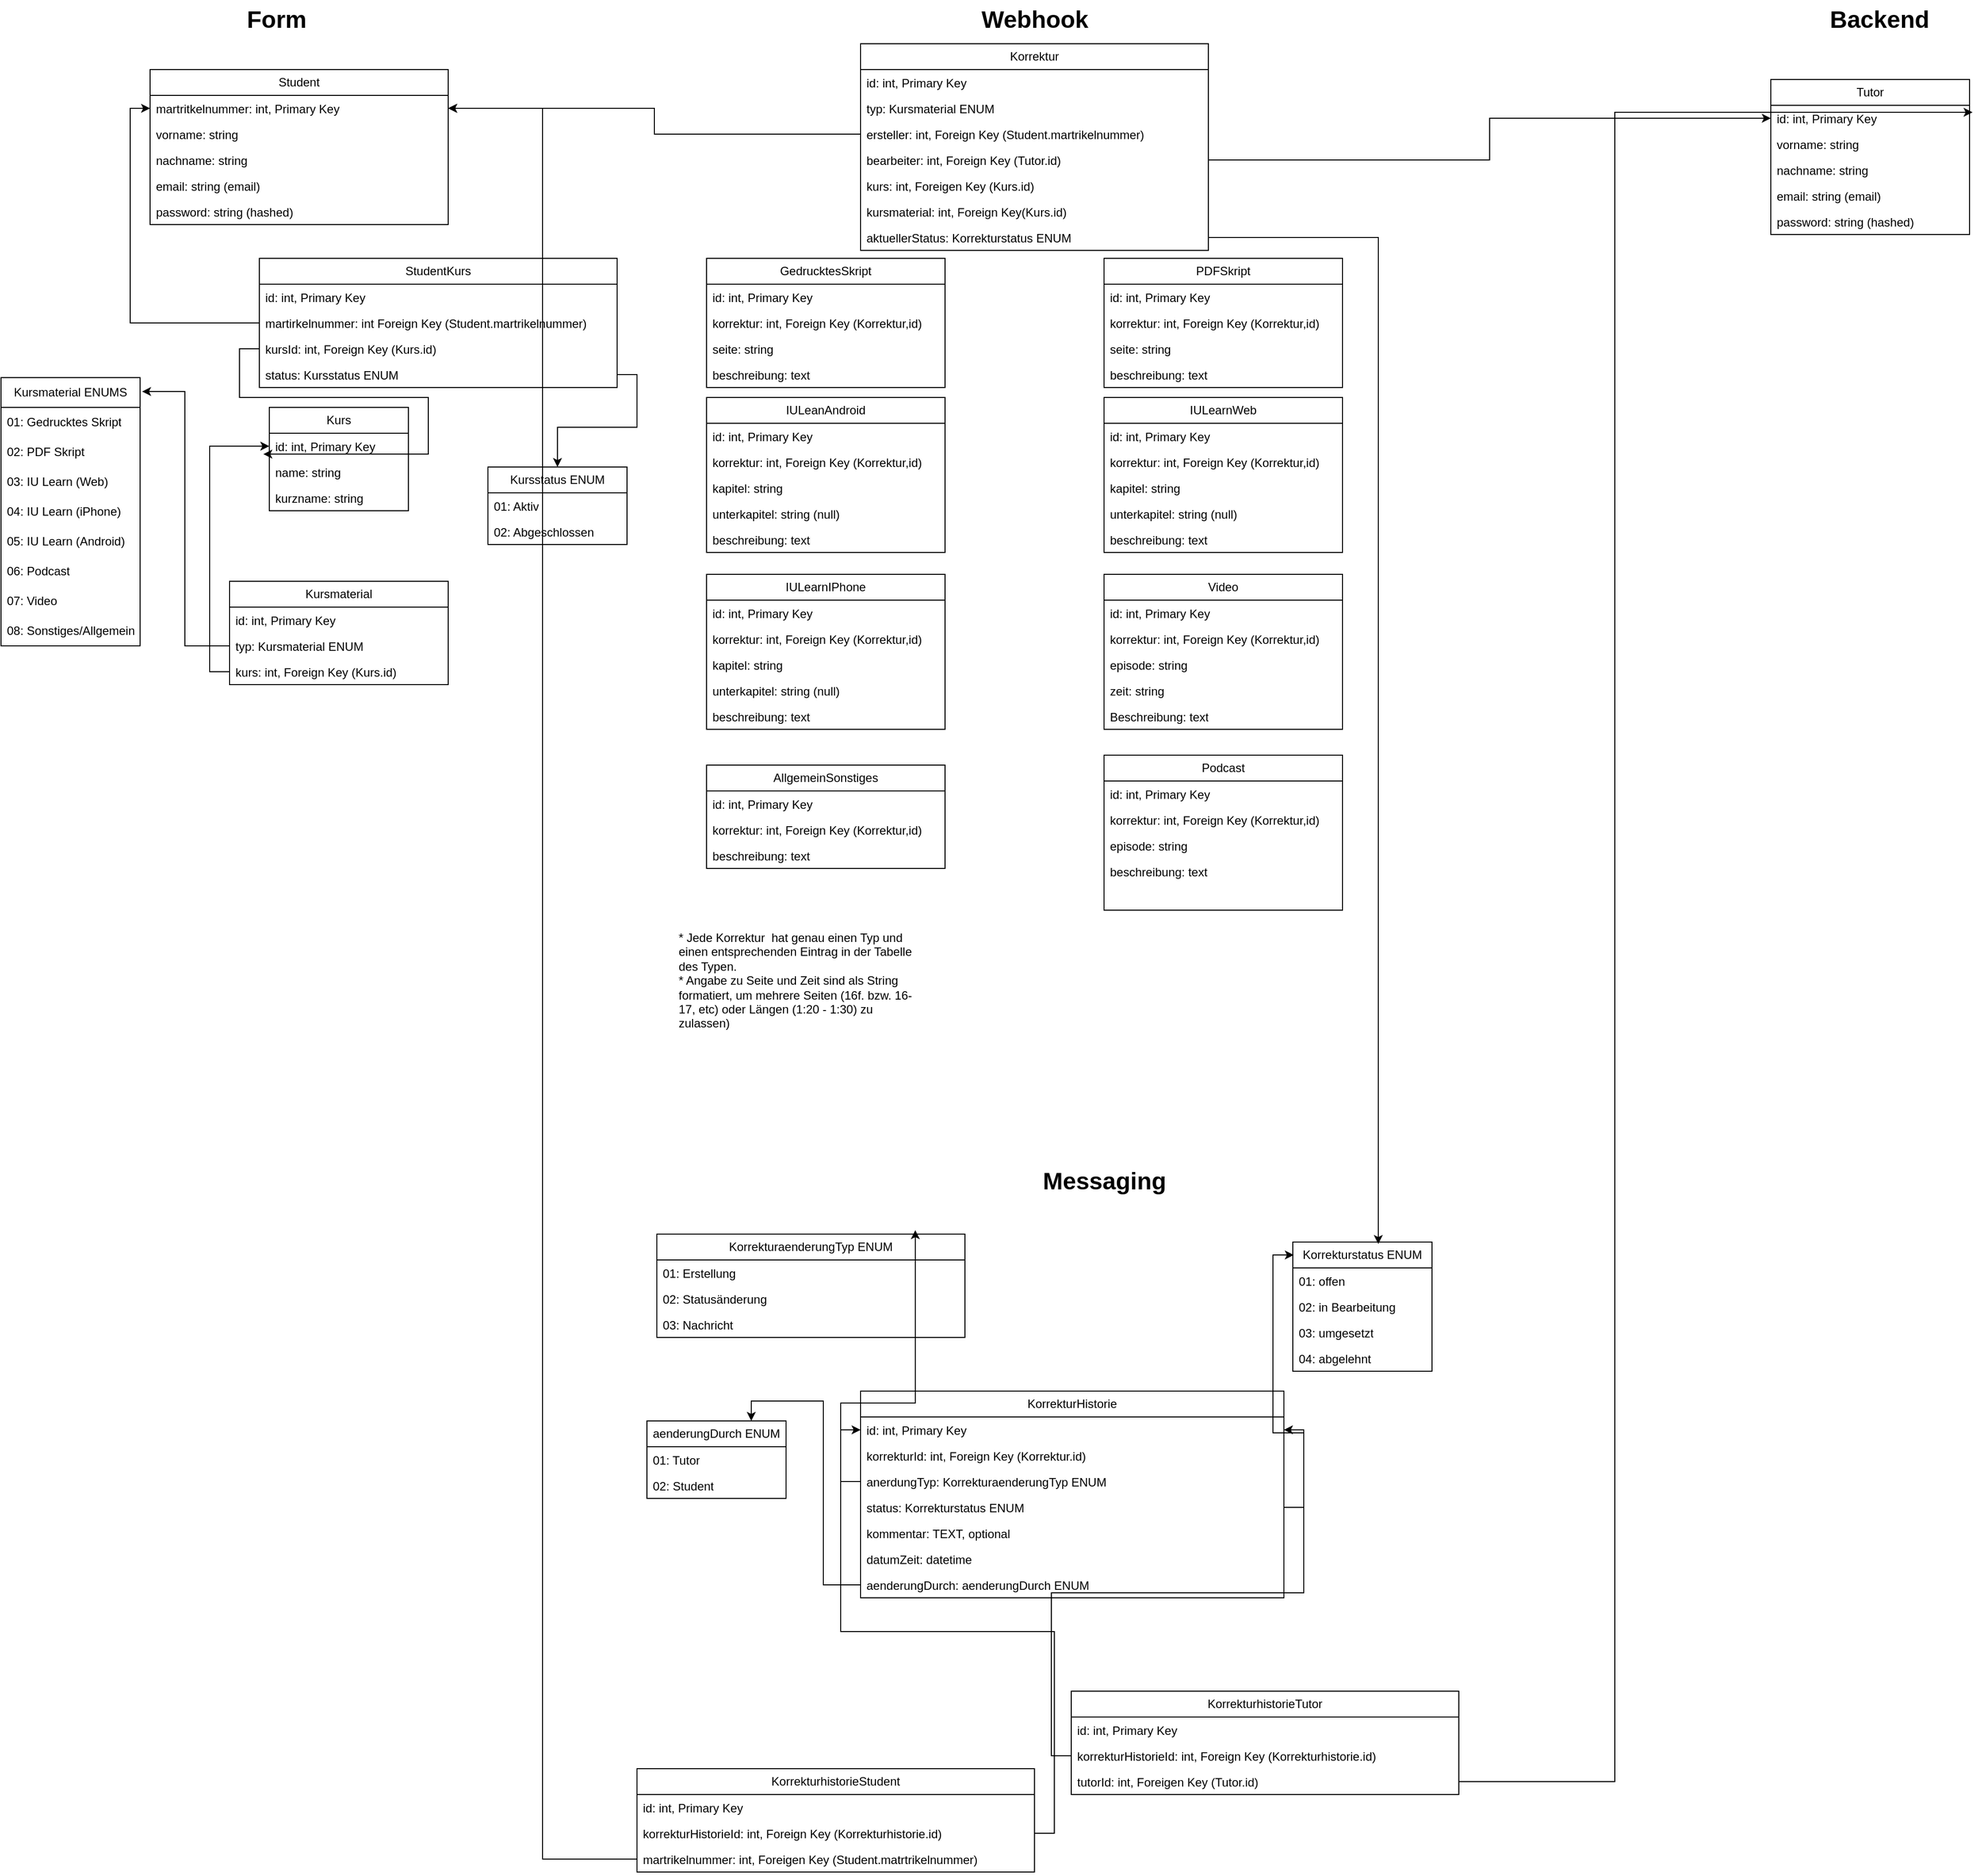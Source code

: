<mxfile version="22.1.16" type="github">
  <diagram id="C5RBs43oDa-KdzZeNtuy" name="Page-1">
    <mxGraphModel dx="2036" dy="800" grid="1" gridSize="10" guides="1" tooltips="1" connect="1" arrows="1" fold="1" page="1" pageScale="1" pageWidth="827" pageHeight="1169" math="0" shadow="0">
      <root>
        <mxCell id="WIyWlLk6GJQsqaUBKTNV-0" />
        <mxCell id="WIyWlLk6GJQsqaUBKTNV-1" parent="WIyWlLk6GJQsqaUBKTNV-0" />
        <mxCell id="bPxgvfkaywGFTIT4NkOG-0" value="Student" style="swimlane;fontStyle=0;childLayout=stackLayout;horizontal=1;startSize=26;fillColor=none;horizontalStack=0;resizeParent=1;resizeParentMax=0;resizeLast=0;collapsible=1;marginBottom=0;whiteSpace=wrap;html=1;" parent="WIyWlLk6GJQsqaUBKTNV-1" vertex="1">
          <mxGeometry x="-490" y="70" width="300" height="156" as="geometry" />
        </mxCell>
        <mxCell id="bPxgvfkaywGFTIT4NkOG-1" value="martritkelnummer: int, Primary Key" style="text;strokeColor=none;fillColor=none;align=left;verticalAlign=top;spacingLeft=4;spacingRight=4;overflow=hidden;rotatable=0;points=[[0,0.5],[1,0.5]];portConstraint=eastwest;whiteSpace=wrap;html=1;" parent="bPxgvfkaywGFTIT4NkOG-0" vertex="1">
          <mxGeometry y="26" width="300" height="26" as="geometry" />
        </mxCell>
        <mxCell id="bPxgvfkaywGFTIT4NkOG-2" value="vorname: string" style="text;strokeColor=none;fillColor=none;align=left;verticalAlign=top;spacingLeft=4;spacingRight=4;overflow=hidden;rotatable=0;points=[[0,0.5],[1,0.5]];portConstraint=eastwest;whiteSpace=wrap;html=1;" parent="bPxgvfkaywGFTIT4NkOG-0" vertex="1">
          <mxGeometry y="52" width="300" height="26" as="geometry" />
        </mxCell>
        <mxCell id="bPxgvfkaywGFTIT4NkOG-3" value="nachname: string" style="text;strokeColor=none;fillColor=none;align=left;verticalAlign=top;spacingLeft=4;spacingRight=4;overflow=hidden;rotatable=0;points=[[0,0.5],[1,0.5]];portConstraint=eastwest;whiteSpace=wrap;html=1;" parent="bPxgvfkaywGFTIT4NkOG-0" vertex="1">
          <mxGeometry y="78" width="300" height="26" as="geometry" />
        </mxCell>
        <mxCell id="bPxgvfkaywGFTIT4NkOG-5" value="email: string (email)" style="text;strokeColor=none;fillColor=none;align=left;verticalAlign=top;spacingLeft=4;spacingRight=4;overflow=hidden;rotatable=0;points=[[0,0.5],[1,0.5]];portConstraint=eastwest;whiteSpace=wrap;html=1;" parent="bPxgvfkaywGFTIT4NkOG-0" vertex="1">
          <mxGeometry y="104" width="300" height="26" as="geometry" />
        </mxCell>
        <mxCell id="bPxgvfkaywGFTIT4NkOG-4" value="password: string (hashed)" style="text;strokeColor=none;fillColor=none;align=left;verticalAlign=top;spacingLeft=4;spacingRight=4;overflow=hidden;rotatable=0;points=[[0,0.5],[1,0.5]];portConstraint=eastwest;whiteSpace=wrap;html=1;" parent="bPxgvfkaywGFTIT4NkOG-0" vertex="1">
          <mxGeometry y="130" width="300" height="26" as="geometry" />
        </mxCell>
        <mxCell id="bPxgvfkaywGFTIT4NkOG-6" value="Korrektur" style="swimlane;fontStyle=0;childLayout=stackLayout;horizontal=1;startSize=26;fillColor=none;horizontalStack=0;resizeParent=1;resizeParentMax=0;resizeLast=0;collapsible=1;marginBottom=0;whiteSpace=wrap;html=1;" parent="WIyWlLk6GJQsqaUBKTNV-1" vertex="1">
          <mxGeometry x="225" y="44" width="350" height="208" as="geometry" />
        </mxCell>
        <mxCell id="bPxgvfkaywGFTIT4NkOG-7" value="id: int, Primary Key" style="text;strokeColor=none;fillColor=none;align=left;verticalAlign=top;spacingLeft=4;spacingRight=4;overflow=hidden;rotatable=0;points=[[0,0.5],[1,0.5]];portConstraint=eastwest;whiteSpace=wrap;html=1;" parent="bPxgvfkaywGFTIT4NkOG-6" vertex="1">
          <mxGeometry y="26" width="350" height="26" as="geometry" />
        </mxCell>
        <mxCell id="bPxgvfkaywGFTIT4NkOG-8" value="typ: Kursmaterial ENUM" style="text;strokeColor=none;fillColor=none;align=left;verticalAlign=top;spacingLeft=4;spacingRight=4;overflow=hidden;rotatable=0;points=[[0,0.5],[1,0.5]];portConstraint=eastwest;whiteSpace=wrap;html=1;" parent="bPxgvfkaywGFTIT4NkOG-6" vertex="1">
          <mxGeometry y="52" width="350" height="26" as="geometry" />
        </mxCell>
        <mxCell id="bPxgvfkaywGFTIT4NkOG-9" value="ersteller: int, Foreign Key (Student.martrikelnummer)" style="text;strokeColor=none;fillColor=none;align=left;verticalAlign=top;spacingLeft=4;spacingRight=4;overflow=hidden;rotatable=0;points=[[0,0.5],[1,0.5]];portConstraint=eastwest;whiteSpace=wrap;html=1;" parent="bPxgvfkaywGFTIT4NkOG-6" vertex="1">
          <mxGeometry y="78" width="350" height="26" as="geometry" />
        </mxCell>
        <mxCell id="bPxgvfkaywGFTIT4NkOG-21" value="bearbeiter: int, Foreign Key (Tutor.id)" style="text;strokeColor=none;fillColor=none;align=left;verticalAlign=top;spacingLeft=4;spacingRight=4;overflow=hidden;rotatable=0;points=[[0,0.5],[1,0.5]];portConstraint=eastwest;whiteSpace=wrap;html=1;" parent="bPxgvfkaywGFTIT4NkOG-6" vertex="1">
          <mxGeometry y="104" width="350" height="26" as="geometry" />
        </mxCell>
        <mxCell id="IsxQo_GOoQ3Kodj6nxsD-63" value="kurs: int, Foreigen Key (Kurs.id)" style="text;strokeColor=none;fillColor=none;align=left;verticalAlign=top;spacingLeft=4;spacingRight=4;overflow=hidden;rotatable=0;points=[[0,0.5],[1,0.5]];portConstraint=eastwest;whiteSpace=wrap;html=1;" parent="bPxgvfkaywGFTIT4NkOG-6" vertex="1">
          <mxGeometry y="130" width="350" height="26" as="geometry" />
        </mxCell>
        <mxCell id="bPxgvfkaywGFTIT4NkOG-20" value="kursmaterial: int, Foreign Key(Kurs.id)" style="text;strokeColor=none;fillColor=none;align=left;verticalAlign=top;spacingLeft=4;spacingRight=4;overflow=hidden;rotatable=0;points=[[0,0.5],[1,0.5]];portConstraint=eastwest;whiteSpace=wrap;html=1;" parent="bPxgvfkaywGFTIT4NkOG-6" vertex="1">
          <mxGeometry y="156" width="350" height="26" as="geometry" />
        </mxCell>
        <mxCell id="fjZKSBfjYPb7qKgHyjaV-31" value="aktuellerStatus: Korrekturstatus ENUM" style="text;strokeColor=none;fillColor=none;align=left;verticalAlign=top;spacingLeft=4;spacingRight=4;overflow=hidden;rotatable=0;points=[[0,0.5],[1,0.5]];portConstraint=eastwest;whiteSpace=wrap;html=1;" vertex="1" parent="bPxgvfkaywGFTIT4NkOG-6">
          <mxGeometry y="182" width="350" height="26" as="geometry" />
        </mxCell>
        <mxCell id="bPxgvfkaywGFTIT4NkOG-10" value="Kursmaterial ENUMS" style="swimlane;fontStyle=0;childLayout=stackLayout;horizontal=1;startSize=30;horizontalStack=0;resizeParent=1;resizeParentMax=0;resizeLast=0;collapsible=1;marginBottom=0;whiteSpace=wrap;html=1;" parent="WIyWlLk6GJQsqaUBKTNV-1" vertex="1">
          <mxGeometry x="-640" y="380" width="140" height="270" as="geometry" />
        </mxCell>
        <mxCell id="bPxgvfkaywGFTIT4NkOG-11" value="01: Gedrucktes Skript" style="text;strokeColor=none;fillColor=none;align=left;verticalAlign=middle;spacingLeft=4;spacingRight=4;overflow=hidden;points=[[0,0.5],[1,0.5]];portConstraint=eastwest;rotatable=0;whiteSpace=wrap;html=1;" parent="bPxgvfkaywGFTIT4NkOG-10" vertex="1">
          <mxGeometry y="30" width="140" height="30" as="geometry" />
        </mxCell>
        <mxCell id="bPxgvfkaywGFTIT4NkOG-12" value="02: PDF Skript" style="text;strokeColor=none;fillColor=none;align=left;verticalAlign=middle;spacingLeft=4;spacingRight=4;overflow=hidden;points=[[0,0.5],[1,0.5]];portConstraint=eastwest;rotatable=0;whiteSpace=wrap;html=1;" parent="bPxgvfkaywGFTIT4NkOG-10" vertex="1">
          <mxGeometry y="60" width="140" height="30" as="geometry" />
        </mxCell>
        <mxCell id="bPxgvfkaywGFTIT4NkOG-13" value="03: IU Learn (Web)" style="text;strokeColor=none;fillColor=none;align=left;verticalAlign=middle;spacingLeft=4;spacingRight=4;overflow=hidden;points=[[0,0.5],[1,0.5]];portConstraint=eastwest;rotatable=0;whiteSpace=wrap;html=1;" parent="bPxgvfkaywGFTIT4NkOG-10" vertex="1">
          <mxGeometry y="90" width="140" height="30" as="geometry" />
        </mxCell>
        <mxCell id="bPxgvfkaywGFTIT4NkOG-17" value="04: IU Learn (iPhone)" style="text;strokeColor=none;fillColor=none;align=left;verticalAlign=middle;spacingLeft=4;spacingRight=4;overflow=hidden;points=[[0,0.5],[1,0.5]];portConstraint=eastwest;rotatable=0;whiteSpace=wrap;html=1;" parent="bPxgvfkaywGFTIT4NkOG-10" vertex="1">
          <mxGeometry y="120" width="140" height="30" as="geometry" />
        </mxCell>
        <mxCell id="bPxgvfkaywGFTIT4NkOG-16" value="05: IU Learn (Android)" style="text;strokeColor=none;fillColor=none;align=left;verticalAlign=middle;spacingLeft=4;spacingRight=4;overflow=hidden;points=[[0,0.5],[1,0.5]];portConstraint=eastwest;rotatable=0;whiteSpace=wrap;html=1;" parent="bPxgvfkaywGFTIT4NkOG-10" vertex="1">
          <mxGeometry y="150" width="140" height="30" as="geometry" />
        </mxCell>
        <mxCell id="bPxgvfkaywGFTIT4NkOG-15" value="06: Podcast" style="text;strokeColor=none;fillColor=none;align=left;verticalAlign=middle;spacingLeft=4;spacingRight=4;overflow=hidden;points=[[0,0.5],[1,0.5]];portConstraint=eastwest;rotatable=0;whiteSpace=wrap;html=1;" parent="bPxgvfkaywGFTIT4NkOG-10" vertex="1">
          <mxGeometry y="180" width="140" height="30" as="geometry" />
        </mxCell>
        <mxCell id="bPxgvfkaywGFTIT4NkOG-14" value="07: Video" style="text;strokeColor=none;fillColor=none;align=left;verticalAlign=middle;spacingLeft=4;spacingRight=4;overflow=hidden;points=[[0,0.5],[1,0.5]];portConstraint=eastwest;rotatable=0;whiteSpace=wrap;html=1;" parent="bPxgvfkaywGFTIT4NkOG-10" vertex="1">
          <mxGeometry y="210" width="140" height="30" as="geometry" />
        </mxCell>
        <mxCell id="IsxQo_GOoQ3Kodj6nxsD-0" value="08: Sonstiges/Allgemein" style="text;strokeColor=none;fillColor=none;align=left;verticalAlign=middle;spacingLeft=4;spacingRight=4;overflow=hidden;points=[[0,0.5],[1,0.5]];portConstraint=eastwest;rotatable=0;whiteSpace=wrap;html=1;" parent="bPxgvfkaywGFTIT4NkOG-10" vertex="1">
          <mxGeometry y="240" width="140" height="30" as="geometry" />
        </mxCell>
        <mxCell id="bPxgvfkaywGFTIT4NkOG-22" value="Tutor" style="swimlane;fontStyle=0;childLayout=stackLayout;horizontal=1;startSize=26;fillColor=none;horizontalStack=0;resizeParent=1;resizeParentMax=0;resizeLast=0;collapsible=1;marginBottom=0;whiteSpace=wrap;html=1;" parent="WIyWlLk6GJQsqaUBKTNV-1" vertex="1">
          <mxGeometry x="1141" y="80" width="200" height="156" as="geometry" />
        </mxCell>
        <mxCell id="bPxgvfkaywGFTIT4NkOG-23" value="id: int, Primary Key" style="text;strokeColor=none;fillColor=none;align=left;verticalAlign=top;spacingLeft=4;spacingRight=4;overflow=hidden;rotatable=0;points=[[0,0.5],[1,0.5]];portConstraint=eastwest;whiteSpace=wrap;html=1;" parent="bPxgvfkaywGFTIT4NkOG-22" vertex="1">
          <mxGeometry y="26" width="200" height="26" as="geometry" />
        </mxCell>
        <mxCell id="bPxgvfkaywGFTIT4NkOG-24" value="vorname: string" style="text;strokeColor=none;fillColor=none;align=left;verticalAlign=top;spacingLeft=4;spacingRight=4;overflow=hidden;rotatable=0;points=[[0,0.5],[1,0.5]];portConstraint=eastwest;whiteSpace=wrap;html=1;" parent="bPxgvfkaywGFTIT4NkOG-22" vertex="1">
          <mxGeometry y="52" width="200" height="26" as="geometry" />
        </mxCell>
        <mxCell id="bPxgvfkaywGFTIT4NkOG-25" value="nachname: string" style="text;strokeColor=none;fillColor=none;align=left;verticalAlign=top;spacingLeft=4;spacingRight=4;overflow=hidden;rotatable=0;points=[[0,0.5],[1,0.5]];portConstraint=eastwest;whiteSpace=wrap;html=1;" parent="bPxgvfkaywGFTIT4NkOG-22" vertex="1">
          <mxGeometry y="78" width="200" height="26" as="geometry" />
        </mxCell>
        <mxCell id="bPxgvfkaywGFTIT4NkOG-27" value="email: string (email)" style="text;strokeColor=none;fillColor=none;align=left;verticalAlign=top;spacingLeft=4;spacingRight=4;overflow=hidden;rotatable=0;points=[[0,0.5],[1,0.5]];portConstraint=eastwest;whiteSpace=wrap;html=1;" parent="bPxgvfkaywGFTIT4NkOG-22" vertex="1">
          <mxGeometry y="104" width="200" height="26" as="geometry" />
        </mxCell>
        <mxCell id="bPxgvfkaywGFTIT4NkOG-26" value="password: string (hashed)" style="text;strokeColor=none;fillColor=none;align=left;verticalAlign=top;spacingLeft=4;spacingRight=4;overflow=hidden;rotatable=0;points=[[0,0.5],[1,0.5]];portConstraint=eastwest;whiteSpace=wrap;html=1;" parent="bPxgvfkaywGFTIT4NkOG-22" vertex="1">
          <mxGeometry y="130" width="200" height="26" as="geometry" />
        </mxCell>
        <mxCell id="6RsVQalu0BboBrOmAdFL-0" value="Kursmaterial" style="swimlane;fontStyle=0;childLayout=stackLayout;horizontal=1;startSize=26;fillColor=none;horizontalStack=0;resizeParent=1;resizeParentMax=0;resizeLast=0;collapsible=1;marginBottom=0;whiteSpace=wrap;html=1;" parent="WIyWlLk6GJQsqaUBKTNV-1" vertex="1">
          <mxGeometry x="-410" y="585" width="220" height="104" as="geometry" />
        </mxCell>
        <mxCell id="6RsVQalu0BboBrOmAdFL-1" value="id: int, Primary Key" style="text;strokeColor=none;fillColor=none;align=left;verticalAlign=top;spacingLeft=4;spacingRight=4;overflow=hidden;rotatable=0;points=[[0,0.5],[1,0.5]];portConstraint=eastwest;whiteSpace=wrap;html=1;" parent="6RsVQalu0BboBrOmAdFL-0" vertex="1">
          <mxGeometry y="26" width="220" height="26" as="geometry" />
        </mxCell>
        <mxCell id="6RsVQalu0BboBrOmAdFL-2" value="typ: Kursmaterial ENUM" style="text;strokeColor=none;fillColor=none;align=left;verticalAlign=top;spacingLeft=4;spacingRight=4;overflow=hidden;rotatable=0;points=[[0,0.5],[1,0.5]];portConstraint=eastwest;whiteSpace=wrap;html=1;" parent="6RsVQalu0BboBrOmAdFL-0" vertex="1">
          <mxGeometry y="52" width="220" height="26" as="geometry" />
        </mxCell>
        <mxCell id="6RsVQalu0BboBrOmAdFL-3" value="kurs: int, Foreign Key (Kurs.id)" style="text;strokeColor=none;fillColor=none;align=left;verticalAlign=top;spacingLeft=4;spacingRight=4;overflow=hidden;rotatable=0;points=[[0,0.5],[1,0.5]];portConstraint=eastwest;whiteSpace=wrap;html=1;" parent="6RsVQalu0BboBrOmAdFL-0" vertex="1">
          <mxGeometry y="78" width="220" height="26" as="geometry" />
        </mxCell>
        <mxCell id="IsxQo_GOoQ3Kodj6nxsD-1" value="GedrucktesSkript" style="swimlane;fontStyle=0;childLayout=stackLayout;horizontal=1;startSize=26;fillColor=none;horizontalStack=0;resizeParent=1;resizeParentMax=0;resizeLast=0;collapsible=1;marginBottom=0;whiteSpace=wrap;html=1;" parent="WIyWlLk6GJQsqaUBKTNV-1" vertex="1">
          <mxGeometry x="70" y="260" width="240" height="130" as="geometry" />
        </mxCell>
        <mxCell id="IsxQo_GOoQ3Kodj6nxsD-2" value="id: int, Primary Key" style="text;strokeColor=none;fillColor=none;align=left;verticalAlign=top;spacingLeft=4;spacingRight=4;overflow=hidden;rotatable=0;points=[[0,0.5],[1,0.5]];portConstraint=eastwest;whiteSpace=wrap;html=1;" parent="IsxQo_GOoQ3Kodj6nxsD-1" vertex="1">
          <mxGeometry y="26" width="240" height="26" as="geometry" />
        </mxCell>
        <mxCell id="IsxQo_GOoQ3Kodj6nxsD-3" value="korrektur: int, Foreign Key (Korrektur,id)" style="text;strokeColor=none;fillColor=none;align=left;verticalAlign=top;spacingLeft=4;spacingRight=4;overflow=hidden;rotatable=0;points=[[0,0.5],[1,0.5]];portConstraint=eastwest;whiteSpace=wrap;html=1;" parent="IsxQo_GOoQ3Kodj6nxsD-1" vertex="1">
          <mxGeometry y="52" width="240" height="26" as="geometry" />
        </mxCell>
        <mxCell id="IsxQo_GOoQ3Kodj6nxsD-4" value="seite: string" style="text;strokeColor=none;fillColor=none;align=left;verticalAlign=top;spacingLeft=4;spacingRight=4;overflow=hidden;rotatable=0;points=[[0,0.5],[1,0.5]];portConstraint=eastwest;whiteSpace=wrap;html=1;" parent="IsxQo_GOoQ3Kodj6nxsD-1" vertex="1">
          <mxGeometry y="78" width="240" height="26" as="geometry" />
        </mxCell>
        <mxCell id="IsxQo_GOoQ3Kodj6nxsD-6" value="beschreibung: text" style="text;strokeColor=none;fillColor=none;align=left;verticalAlign=top;spacingLeft=4;spacingRight=4;overflow=hidden;rotatable=0;points=[[0,0.5],[1,0.5]];portConstraint=eastwest;whiteSpace=wrap;html=1;" parent="IsxQo_GOoQ3Kodj6nxsD-1" vertex="1">
          <mxGeometry y="104" width="240" height="26" as="geometry" />
        </mxCell>
        <mxCell id="IsxQo_GOoQ3Kodj6nxsD-8" value="PDFSkript" style="swimlane;fontStyle=0;childLayout=stackLayout;horizontal=1;startSize=26;fillColor=none;horizontalStack=0;resizeParent=1;resizeParentMax=0;resizeLast=0;collapsible=1;marginBottom=0;whiteSpace=wrap;html=1;" parent="WIyWlLk6GJQsqaUBKTNV-1" vertex="1">
          <mxGeometry x="470" y="260" width="240" height="130" as="geometry" />
        </mxCell>
        <mxCell id="IsxQo_GOoQ3Kodj6nxsD-9" value="id: int, Primary Key" style="text;strokeColor=none;fillColor=none;align=left;verticalAlign=top;spacingLeft=4;spacingRight=4;overflow=hidden;rotatable=0;points=[[0,0.5],[1,0.5]];portConstraint=eastwest;whiteSpace=wrap;html=1;" parent="IsxQo_GOoQ3Kodj6nxsD-8" vertex="1">
          <mxGeometry y="26" width="240" height="26" as="geometry" />
        </mxCell>
        <mxCell id="IsxQo_GOoQ3Kodj6nxsD-10" value="korrektur: int, Foreign Key (Korrektur,id)" style="text;strokeColor=none;fillColor=none;align=left;verticalAlign=top;spacingLeft=4;spacingRight=4;overflow=hidden;rotatable=0;points=[[0,0.5],[1,0.5]];portConstraint=eastwest;whiteSpace=wrap;html=1;" parent="IsxQo_GOoQ3Kodj6nxsD-8" vertex="1">
          <mxGeometry y="52" width="240" height="26" as="geometry" />
        </mxCell>
        <mxCell id="IsxQo_GOoQ3Kodj6nxsD-11" value="seite: string" style="text;strokeColor=none;fillColor=none;align=left;verticalAlign=top;spacingLeft=4;spacingRight=4;overflow=hidden;rotatable=0;points=[[0,0.5],[1,0.5]];portConstraint=eastwest;whiteSpace=wrap;html=1;" parent="IsxQo_GOoQ3Kodj6nxsD-8" vertex="1">
          <mxGeometry y="78" width="240" height="26" as="geometry" />
        </mxCell>
        <mxCell id="IsxQo_GOoQ3Kodj6nxsD-12" value="beschreibung: text" style="text;strokeColor=none;fillColor=none;align=left;verticalAlign=top;spacingLeft=4;spacingRight=4;overflow=hidden;rotatable=0;points=[[0,0.5],[1,0.5]];portConstraint=eastwest;whiteSpace=wrap;html=1;" parent="IsxQo_GOoQ3Kodj6nxsD-8" vertex="1">
          <mxGeometry y="104" width="240" height="26" as="geometry" />
        </mxCell>
        <mxCell id="IsxQo_GOoQ3Kodj6nxsD-14" value="IULearnWeb" style="swimlane;fontStyle=0;childLayout=stackLayout;horizontal=1;startSize=26;fillColor=none;horizontalStack=0;resizeParent=1;resizeParentMax=0;resizeLast=0;collapsible=1;marginBottom=0;whiteSpace=wrap;html=1;" parent="WIyWlLk6GJQsqaUBKTNV-1" vertex="1">
          <mxGeometry x="470" y="400" width="240" height="156" as="geometry" />
        </mxCell>
        <mxCell id="IsxQo_GOoQ3Kodj6nxsD-15" value="id: int, Primary Key" style="text;strokeColor=none;fillColor=none;align=left;verticalAlign=top;spacingLeft=4;spacingRight=4;overflow=hidden;rotatable=0;points=[[0,0.5],[1,0.5]];portConstraint=eastwest;whiteSpace=wrap;html=1;" parent="IsxQo_GOoQ3Kodj6nxsD-14" vertex="1">
          <mxGeometry y="26" width="240" height="26" as="geometry" />
        </mxCell>
        <mxCell id="IsxQo_GOoQ3Kodj6nxsD-16" value="korrektur: int, Foreign Key (Korrektur,id)" style="text;strokeColor=none;fillColor=none;align=left;verticalAlign=top;spacingLeft=4;spacingRight=4;overflow=hidden;rotatable=0;points=[[0,0.5],[1,0.5]];portConstraint=eastwest;whiteSpace=wrap;html=1;" parent="IsxQo_GOoQ3Kodj6nxsD-14" vertex="1">
          <mxGeometry y="52" width="240" height="26" as="geometry" />
        </mxCell>
        <mxCell id="IsxQo_GOoQ3Kodj6nxsD-17" value="kapitel: string" style="text;strokeColor=none;fillColor=none;align=left;verticalAlign=top;spacingLeft=4;spacingRight=4;overflow=hidden;rotatable=0;points=[[0,0.5],[1,0.5]];portConstraint=eastwest;whiteSpace=wrap;html=1;" parent="IsxQo_GOoQ3Kodj6nxsD-14" vertex="1">
          <mxGeometry y="78" width="240" height="26" as="geometry" />
        </mxCell>
        <mxCell id="IsxQo_GOoQ3Kodj6nxsD-19" value="unterkapitel: string (null)" style="text;strokeColor=none;fillColor=none;align=left;verticalAlign=top;spacingLeft=4;spacingRight=4;overflow=hidden;rotatable=0;points=[[0,0.5],[1,0.5]];portConstraint=eastwest;whiteSpace=wrap;html=1;" parent="IsxQo_GOoQ3Kodj6nxsD-14" vertex="1">
          <mxGeometry y="104" width="240" height="26" as="geometry" />
        </mxCell>
        <mxCell id="IsxQo_GOoQ3Kodj6nxsD-18" value="beschreibung: text" style="text;strokeColor=none;fillColor=none;align=left;verticalAlign=top;spacingLeft=4;spacingRight=4;overflow=hidden;rotatable=0;points=[[0,0.5],[1,0.5]];portConstraint=eastwest;whiteSpace=wrap;html=1;" parent="IsxQo_GOoQ3Kodj6nxsD-14" vertex="1">
          <mxGeometry y="130" width="240" height="26" as="geometry" />
        </mxCell>
        <mxCell id="IsxQo_GOoQ3Kodj6nxsD-21" value="IULearnIPhone" style="swimlane;fontStyle=0;childLayout=stackLayout;horizontal=1;startSize=26;fillColor=none;horizontalStack=0;resizeParent=1;resizeParentMax=0;resizeLast=0;collapsible=1;marginBottom=0;whiteSpace=wrap;html=1;" parent="WIyWlLk6GJQsqaUBKTNV-1" vertex="1">
          <mxGeometry x="70" y="578" width="240" height="156" as="geometry" />
        </mxCell>
        <mxCell id="IsxQo_GOoQ3Kodj6nxsD-22" value="id: int, Primary Key" style="text;strokeColor=none;fillColor=none;align=left;verticalAlign=top;spacingLeft=4;spacingRight=4;overflow=hidden;rotatable=0;points=[[0,0.5],[1,0.5]];portConstraint=eastwest;whiteSpace=wrap;html=1;" parent="IsxQo_GOoQ3Kodj6nxsD-21" vertex="1">
          <mxGeometry y="26" width="240" height="26" as="geometry" />
        </mxCell>
        <mxCell id="IsxQo_GOoQ3Kodj6nxsD-23" value="korrektur: int, Foreign Key (Korrektur,id)" style="text;strokeColor=none;fillColor=none;align=left;verticalAlign=top;spacingLeft=4;spacingRight=4;overflow=hidden;rotatable=0;points=[[0,0.5],[1,0.5]];portConstraint=eastwest;whiteSpace=wrap;html=1;" parent="IsxQo_GOoQ3Kodj6nxsD-21" vertex="1">
          <mxGeometry y="52" width="240" height="26" as="geometry" />
        </mxCell>
        <mxCell id="IsxQo_GOoQ3Kodj6nxsD-24" value="kapitel: string" style="text;strokeColor=none;fillColor=none;align=left;verticalAlign=top;spacingLeft=4;spacingRight=4;overflow=hidden;rotatable=0;points=[[0,0.5],[1,0.5]];portConstraint=eastwest;whiteSpace=wrap;html=1;" parent="IsxQo_GOoQ3Kodj6nxsD-21" vertex="1">
          <mxGeometry y="78" width="240" height="26" as="geometry" />
        </mxCell>
        <mxCell id="IsxQo_GOoQ3Kodj6nxsD-25" value="unterkapitel: string (null)" style="text;strokeColor=none;fillColor=none;align=left;verticalAlign=top;spacingLeft=4;spacingRight=4;overflow=hidden;rotatable=0;points=[[0,0.5],[1,0.5]];portConstraint=eastwest;whiteSpace=wrap;html=1;" parent="IsxQo_GOoQ3Kodj6nxsD-21" vertex="1">
          <mxGeometry y="104" width="240" height="26" as="geometry" />
        </mxCell>
        <mxCell id="IsxQo_GOoQ3Kodj6nxsD-26" value="beschreibung: text" style="text;strokeColor=none;fillColor=none;align=left;verticalAlign=top;spacingLeft=4;spacingRight=4;overflow=hidden;rotatable=0;points=[[0,0.5],[1,0.5]];portConstraint=eastwest;whiteSpace=wrap;html=1;" parent="IsxQo_GOoQ3Kodj6nxsD-21" vertex="1">
          <mxGeometry y="130" width="240" height="26" as="geometry" />
        </mxCell>
        <mxCell id="IsxQo_GOoQ3Kodj6nxsD-27" value="IULeanAndroid" style="swimlane;fontStyle=0;childLayout=stackLayout;horizontal=1;startSize=26;fillColor=none;horizontalStack=0;resizeParent=1;resizeParentMax=0;resizeLast=0;collapsible=1;marginBottom=0;whiteSpace=wrap;html=1;" parent="WIyWlLk6GJQsqaUBKTNV-1" vertex="1">
          <mxGeometry x="70" y="400" width="240" height="156" as="geometry" />
        </mxCell>
        <mxCell id="IsxQo_GOoQ3Kodj6nxsD-28" value="id: int, Primary Key" style="text;strokeColor=none;fillColor=none;align=left;verticalAlign=top;spacingLeft=4;spacingRight=4;overflow=hidden;rotatable=0;points=[[0,0.5],[1,0.5]];portConstraint=eastwest;whiteSpace=wrap;html=1;" parent="IsxQo_GOoQ3Kodj6nxsD-27" vertex="1">
          <mxGeometry y="26" width="240" height="26" as="geometry" />
        </mxCell>
        <mxCell id="IsxQo_GOoQ3Kodj6nxsD-29" value="korrektur: int, Foreign Key (Korrektur,id)" style="text;strokeColor=none;fillColor=none;align=left;verticalAlign=top;spacingLeft=4;spacingRight=4;overflow=hidden;rotatable=0;points=[[0,0.5],[1,0.5]];portConstraint=eastwest;whiteSpace=wrap;html=1;" parent="IsxQo_GOoQ3Kodj6nxsD-27" vertex="1">
          <mxGeometry y="52" width="240" height="26" as="geometry" />
        </mxCell>
        <mxCell id="IsxQo_GOoQ3Kodj6nxsD-30" value="kapitel: string" style="text;strokeColor=none;fillColor=none;align=left;verticalAlign=top;spacingLeft=4;spacingRight=4;overflow=hidden;rotatable=0;points=[[0,0.5],[1,0.5]];portConstraint=eastwest;whiteSpace=wrap;html=1;" parent="IsxQo_GOoQ3Kodj6nxsD-27" vertex="1">
          <mxGeometry y="78" width="240" height="26" as="geometry" />
        </mxCell>
        <mxCell id="IsxQo_GOoQ3Kodj6nxsD-31" value="unterkapitel: string (null)" style="text;strokeColor=none;fillColor=none;align=left;verticalAlign=top;spacingLeft=4;spacingRight=4;overflow=hidden;rotatable=0;points=[[0,0.5],[1,0.5]];portConstraint=eastwest;whiteSpace=wrap;html=1;" parent="IsxQo_GOoQ3Kodj6nxsD-27" vertex="1">
          <mxGeometry y="104" width="240" height="26" as="geometry" />
        </mxCell>
        <mxCell id="IsxQo_GOoQ3Kodj6nxsD-32" value="beschreibung: text" style="text;strokeColor=none;fillColor=none;align=left;verticalAlign=top;spacingLeft=4;spacingRight=4;overflow=hidden;rotatable=0;points=[[0,0.5],[1,0.5]];portConstraint=eastwest;whiteSpace=wrap;html=1;" parent="IsxQo_GOoQ3Kodj6nxsD-27" vertex="1">
          <mxGeometry y="130" width="240" height="26" as="geometry" />
        </mxCell>
        <mxCell id="IsxQo_GOoQ3Kodj6nxsD-33" value="Kurs" style="swimlane;fontStyle=0;childLayout=stackLayout;horizontal=1;startSize=26;fillColor=none;horizontalStack=0;resizeParent=1;resizeParentMax=0;resizeLast=0;collapsible=1;marginBottom=0;whiteSpace=wrap;html=1;" parent="WIyWlLk6GJQsqaUBKTNV-1" vertex="1">
          <mxGeometry x="-370" y="410" width="140" height="104" as="geometry" />
        </mxCell>
        <mxCell id="IsxQo_GOoQ3Kodj6nxsD-34" value="id: int, Primary Key" style="text;strokeColor=none;fillColor=none;align=left;verticalAlign=top;spacingLeft=4;spacingRight=4;overflow=hidden;rotatable=0;points=[[0,0.5],[1,0.5]];portConstraint=eastwest;whiteSpace=wrap;html=1;" parent="IsxQo_GOoQ3Kodj6nxsD-33" vertex="1">
          <mxGeometry y="26" width="140" height="26" as="geometry" />
        </mxCell>
        <mxCell id="IsxQo_GOoQ3Kodj6nxsD-35" value="name: string" style="text;strokeColor=none;fillColor=none;align=left;verticalAlign=top;spacingLeft=4;spacingRight=4;overflow=hidden;rotatable=0;points=[[0,0.5],[1,0.5]];portConstraint=eastwest;whiteSpace=wrap;html=1;" parent="IsxQo_GOoQ3Kodj6nxsD-33" vertex="1">
          <mxGeometry y="52" width="140" height="26" as="geometry" />
        </mxCell>
        <mxCell id="IsxQo_GOoQ3Kodj6nxsD-36" value="kurzname: string" style="text;strokeColor=none;fillColor=none;align=left;verticalAlign=top;spacingLeft=4;spacingRight=4;overflow=hidden;rotatable=0;points=[[0,0.5],[1,0.5]];portConstraint=eastwest;whiteSpace=wrap;html=1;" parent="IsxQo_GOoQ3Kodj6nxsD-33" vertex="1">
          <mxGeometry y="78" width="140" height="26" as="geometry" />
        </mxCell>
        <mxCell id="IsxQo_GOoQ3Kodj6nxsD-41" value="Podcast" style="swimlane;fontStyle=0;childLayout=stackLayout;horizontal=1;startSize=26;fillColor=none;horizontalStack=0;resizeParent=1;resizeParentMax=0;resizeLast=0;collapsible=1;marginBottom=0;whiteSpace=wrap;html=1;" parent="WIyWlLk6GJQsqaUBKTNV-1" vertex="1">
          <mxGeometry x="470" y="760" width="240" height="156" as="geometry" />
        </mxCell>
        <mxCell id="IsxQo_GOoQ3Kodj6nxsD-42" value="id: int, Primary Key" style="text;strokeColor=none;fillColor=none;align=left;verticalAlign=top;spacingLeft=4;spacingRight=4;overflow=hidden;rotatable=0;points=[[0,0.5],[1,0.5]];portConstraint=eastwest;whiteSpace=wrap;html=1;" parent="IsxQo_GOoQ3Kodj6nxsD-41" vertex="1">
          <mxGeometry y="26" width="240" height="26" as="geometry" />
        </mxCell>
        <mxCell id="IsxQo_GOoQ3Kodj6nxsD-44" value="korrektur: int, Foreign Key (Korrektur,id)" style="text;strokeColor=none;fillColor=none;align=left;verticalAlign=top;spacingLeft=4;spacingRight=4;overflow=hidden;rotatable=0;points=[[0,0.5],[1,0.5]];portConstraint=eastwest;whiteSpace=wrap;html=1;" parent="IsxQo_GOoQ3Kodj6nxsD-41" vertex="1">
          <mxGeometry y="52" width="240" height="26" as="geometry" />
        </mxCell>
        <mxCell id="IsxQo_GOoQ3Kodj6nxsD-45" value="episode: string" style="text;strokeColor=none;fillColor=none;align=left;verticalAlign=top;spacingLeft=4;spacingRight=4;overflow=hidden;rotatable=0;points=[[0,0.5],[1,0.5]];portConstraint=eastwest;whiteSpace=wrap;html=1;" parent="IsxQo_GOoQ3Kodj6nxsD-41" vertex="1">
          <mxGeometry y="78" width="240" height="26" as="geometry" />
        </mxCell>
        <mxCell id="IsxQo_GOoQ3Kodj6nxsD-46" value="beschreibung: text" style="text;strokeColor=none;fillColor=none;align=left;verticalAlign=top;spacingLeft=4;spacingRight=4;overflow=hidden;rotatable=0;points=[[0,0.5],[1,0.5]];portConstraint=eastwest;whiteSpace=wrap;html=1;" parent="IsxQo_GOoQ3Kodj6nxsD-41" vertex="1">
          <mxGeometry y="104" width="240" height="26" as="geometry" />
        </mxCell>
        <mxCell id="IsxQo_GOoQ3Kodj6nxsD-61" style="text;strokeColor=none;fillColor=none;align=left;verticalAlign=top;spacingLeft=4;spacingRight=4;overflow=hidden;rotatable=0;points=[[0,0.5],[1,0.5]];portConstraint=eastwest;whiteSpace=wrap;html=1;" parent="IsxQo_GOoQ3Kodj6nxsD-41" vertex="1">
          <mxGeometry y="130" width="240" height="26" as="geometry" />
        </mxCell>
        <mxCell id="IsxQo_GOoQ3Kodj6nxsD-49" value="Video" style="swimlane;fontStyle=0;childLayout=stackLayout;horizontal=1;startSize=26;fillColor=none;horizontalStack=0;resizeParent=1;resizeParentMax=0;resizeLast=0;collapsible=1;marginBottom=0;whiteSpace=wrap;html=1;" parent="WIyWlLk6GJQsqaUBKTNV-1" vertex="1">
          <mxGeometry x="470" y="578" width="240" height="156" as="geometry" />
        </mxCell>
        <mxCell id="IsxQo_GOoQ3Kodj6nxsD-50" value="id: int, Primary Key" style="text;strokeColor=none;fillColor=none;align=left;verticalAlign=top;spacingLeft=4;spacingRight=4;overflow=hidden;rotatable=0;points=[[0,0.5],[1,0.5]];portConstraint=eastwest;whiteSpace=wrap;html=1;" parent="IsxQo_GOoQ3Kodj6nxsD-49" vertex="1">
          <mxGeometry y="26" width="240" height="26" as="geometry" />
        </mxCell>
        <mxCell id="IsxQo_GOoQ3Kodj6nxsD-52" value="korrektur: int, Foreign Key (Korrektur,id)" style="text;strokeColor=none;fillColor=none;align=left;verticalAlign=top;spacingLeft=4;spacingRight=4;overflow=hidden;rotatable=0;points=[[0,0.5],[1,0.5]];portConstraint=eastwest;whiteSpace=wrap;html=1;" parent="IsxQo_GOoQ3Kodj6nxsD-49" vertex="1">
          <mxGeometry y="52" width="240" height="26" as="geometry" />
        </mxCell>
        <mxCell id="IsxQo_GOoQ3Kodj6nxsD-53" value="episode: string" style="text;strokeColor=none;fillColor=none;align=left;verticalAlign=top;spacingLeft=4;spacingRight=4;overflow=hidden;rotatable=0;points=[[0,0.5],[1,0.5]];portConstraint=eastwest;whiteSpace=wrap;html=1;" parent="IsxQo_GOoQ3Kodj6nxsD-49" vertex="1">
          <mxGeometry y="78" width="240" height="26" as="geometry" />
        </mxCell>
        <mxCell id="IsxQo_GOoQ3Kodj6nxsD-54" value="zeit: string" style="text;strokeColor=none;fillColor=none;align=left;verticalAlign=top;spacingLeft=4;spacingRight=4;overflow=hidden;rotatable=0;points=[[0,0.5],[1,0.5]];portConstraint=eastwest;whiteSpace=wrap;html=1;" parent="IsxQo_GOoQ3Kodj6nxsD-49" vertex="1">
          <mxGeometry y="104" width="240" height="26" as="geometry" />
        </mxCell>
        <mxCell id="IsxQo_GOoQ3Kodj6nxsD-62" value="Beschreibung: text" style="text;strokeColor=none;fillColor=none;align=left;verticalAlign=top;spacingLeft=4;spacingRight=4;overflow=hidden;rotatable=0;points=[[0,0.5],[1,0.5]];portConstraint=eastwest;whiteSpace=wrap;html=1;" parent="IsxQo_GOoQ3Kodj6nxsD-49" vertex="1">
          <mxGeometry y="130" width="240" height="26" as="geometry" />
        </mxCell>
        <mxCell id="IsxQo_GOoQ3Kodj6nxsD-55" value="AllgemeinSonstiges" style="swimlane;fontStyle=0;childLayout=stackLayout;horizontal=1;startSize=26;fillColor=none;horizontalStack=0;resizeParent=1;resizeParentMax=0;resizeLast=0;collapsible=1;marginBottom=0;whiteSpace=wrap;html=1;" parent="WIyWlLk6GJQsqaUBKTNV-1" vertex="1">
          <mxGeometry x="70" y="770" width="240" height="104" as="geometry" />
        </mxCell>
        <mxCell id="IsxQo_GOoQ3Kodj6nxsD-56" value="id: int, Primary Key" style="text;strokeColor=none;fillColor=none;align=left;verticalAlign=top;spacingLeft=4;spacingRight=4;overflow=hidden;rotatable=0;points=[[0,0.5],[1,0.5]];portConstraint=eastwest;whiteSpace=wrap;html=1;" parent="IsxQo_GOoQ3Kodj6nxsD-55" vertex="1">
          <mxGeometry y="26" width="240" height="26" as="geometry" />
        </mxCell>
        <mxCell id="IsxQo_GOoQ3Kodj6nxsD-58" value="korrektur: int, Foreign Key (Korrektur,id)" style="text;strokeColor=none;fillColor=none;align=left;verticalAlign=top;spacingLeft=4;spacingRight=4;overflow=hidden;rotatable=0;points=[[0,0.5],[1,0.5]];portConstraint=eastwest;whiteSpace=wrap;html=1;" parent="IsxQo_GOoQ3Kodj6nxsD-55" vertex="1">
          <mxGeometry y="52" width="240" height="26" as="geometry" />
        </mxCell>
        <mxCell id="IsxQo_GOoQ3Kodj6nxsD-59" value="beschreibung: text" style="text;strokeColor=none;fillColor=none;align=left;verticalAlign=top;spacingLeft=4;spacingRight=4;overflow=hidden;rotatable=0;points=[[0,0.5],[1,0.5]];portConstraint=eastwest;whiteSpace=wrap;html=1;" parent="IsxQo_GOoQ3Kodj6nxsD-55" vertex="1">
          <mxGeometry y="78" width="240" height="26" as="geometry" />
        </mxCell>
        <mxCell id="IsxQo_GOoQ3Kodj6nxsD-66" value="* Jede Korrektur &amp;nbsp;hat genau einen Typ und einen entsprechenden Eintrag in der Tabelle des Typen.&lt;br&gt;* Angabe zu Seite und Zeit sind als String formatiert, um mehrere Seiten (16f. bzw. 16-17, etc) oder Längen (1:20 - 1:30) zu zulassen)" style="text;strokeColor=none;fillColor=none;align=left;verticalAlign=top;whiteSpace=wrap;rounded=0;html=1;" parent="WIyWlLk6GJQsqaUBKTNV-1" vertex="1">
          <mxGeometry x="40" y="930" width="240" height="150" as="geometry" />
        </mxCell>
        <mxCell id="fjZKSBfjYPb7qKgHyjaV-0" value="Form" style="text;strokeColor=none;fillColor=none;html=1;fontSize=24;fontStyle=1;verticalAlign=middle;align=center;" vertex="1" parent="WIyWlLk6GJQsqaUBKTNV-1">
          <mxGeometry x="-413" width="100" height="40" as="geometry" />
        </mxCell>
        <mxCell id="fjZKSBfjYPb7qKgHyjaV-1" value="Webhook" style="text;strokeColor=none;fillColor=none;html=1;fontSize=24;fontStyle=1;verticalAlign=middle;align=center;" vertex="1" parent="WIyWlLk6GJQsqaUBKTNV-1">
          <mxGeometry x="350" width="100" height="40" as="geometry" />
        </mxCell>
        <mxCell id="fjZKSBfjYPb7qKgHyjaV-2" value="Backend" style="text;strokeColor=none;fillColor=none;html=1;fontSize=24;fontStyle=1;verticalAlign=middle;align=center;" vertex="1" parent="WIyWlLk6GJQsqaUBKTNV-1">
          <mxGeometry x="1200" width="100" height="40" as="geometry" />
        </mxCell>
        <mxCell id="fjZKSBfjYPb7qKgHyjaV-3" style="edgeStyle=orthogonalEdgeStyle;rounded=0;orthogonalLoop=1;jettySize=auto;html=1;entryX=0;entryY=0.5;entryDx=0;entryDy=0;" edge="1" parent="WIyWlLk6GJQsqaUBKTNV-1" source="6RsVQalu0BboBrOmAdFL-3" target="IsxQo_GOoQ3Kodj6nxsD-34">
          <mxGeometry relative="1" as="geometry" />
        </mxCell>
        <mxCell id="fjZKSBfjYPb7qKgHyjaV-6" style="edgeStyle=orthogonalEdgeStyle;rounded=0;orthogonalLoop=1;jettySize=auto;html=1;entryX=0;entryY=0.5;entryDx=0;entryDy=0;" edge="1" parent="WIyWlLk6GJQsqaUBKTNV-1" source="bPxgvfkaywGFTIT4NkOG-21" target="bPxgvfkaywGFTIT4NkOG-23">
          <mxGeometry relative="1" as="geometry" />
        </mxCell>
        <mxCell id="fjZKSBfjYPb7qKgHyjaV-7" style="edgeStyle=orthogonalEdgeStyle;rounded=0;orthogonalLoop=1;jettySize=auto;html=1;entryX=1;entryY=0.5;entryDx=0;entryDy=0;" edge="1" parent="WIyWlLk6GJQsqaUBKTNV-1" source="bPxgvfkaywGFTIT4NkOG-9" target="bPxgvfkaywGFTIT4NkOG-1">
          <mxGeometry relative="1" as="geometry" />
        </mxCell>
        <mxCell id="fjZKSBfjYPb7qKgHyjaV-8" value="StudentKurs" style="swimlane;fontStyle=0;childLayout=stackLayout;horizontal=1;startSize=26;fillColor=none;horizontalStack=0;resizeParent=1;resizeParentMax=0;resizeLast=0;collapsible=1;marginBottom=0;whiteSpace=wrap;html=1;" vertex="1" parent="WIyWlLk6GJQsqaUBKTNV-1">
          <mxGeometry x="-380" y="260" width="360" height="130" as="geometry" />
        </mxCell>
        <mxCell id="fjZKSBfjYPb7qKgHyjaV-9" value="id: int, Primary Key" style="text;strokeColor=none;fillColor=none;align=left;verticalAlign=top;spacingLeft=4;spacingRight=4;overflow=hidden;rotatable=0;points=[[0,0.5],[1,0.5]];portConstraint=eastwest;whiteSpace=wrap;html=1;" vertex="1" parent="fjZKSBfjYPb7qKgHyjaV-8">
          <mxGeometry y="26" width="360" height="26" as="geometry" />
        </mxCell>
        <mxCell id="fjZKSBfjYPb7qKgHyjaV-10" value="martirkelnummer: int Foreign Key (Student.martrikelnummer)" style="text;strokeColor=none;fillColor=none;align=left;verticalAlign=top;spacingLeft=4;spacingRight=4;overflow=hidden;rotatable=0;points=[[0,0.5],[1,0.5]];portConstraint=eastwest;whiteSpace=wrap;html=1;" vertex="1" parent="fjZKSBfjYPb7qKgHyjaV-8">
          <mxGeometry y="52" width="360" height="26" as="geometry" />
        </mxCell>
        <mxCell id="fjZKSBfjYPb7qKgHyjaV-11" value="kursId: int, Foreign Key (Kurs.id)" style="text;strokeColor=none;fillColor=none;align=left;verticalAlign=top;spacingLeft=4;spacingRight=4;overflow=hidden;rotatable=0;points=[[0,0.5],[1,0.5]];portConstraint=eastwest;whiteSpace=wrap;html=1;" vertex="1" parent="fjZKSBfjYPb7qKgHyjaV-8">
          <mxGeometry y="78" width="360" height="26" as="geometry" />
        </mxCell>
        <mxCell id="fjZKSBfjYPb7qKgHyjaV-12" value="status: Kursstatus ENUM" style="text;strokeColor=none;fillColor=none;align=left;verticalAlign=top;spacingLeft=4;spacingRight=4;overflow=hidden;rotatable=0;points=[[0,0.5],[1,0.5]];portConstraint=eastwest;whiteSpace=wrap;html=1;" vertex="1" parent="fjZKSBfjYPb7qKgHyjaV-8">
          <mxGeometry y="104" width="360" height="26" as="geometry" />
        </mxCell>
        <mxCell id="fjZKSBfjYPb7qKgHyjaV-13" style="edgeStyle=orthogonalEdgeStyle;rounded=0;orthogonalLoop=1;jettySize=auto;html=1;exitX=0;exitY=0.5;exitDx=0;exitDy=0;entryX=1.014;entryY=0.052;entryDx=0;entryDy=0;entryPerimeter=0;" edge="1" parent="WIyWlLk6GJQsqaUBKTNV-1" source="6RsVQalu0BboBrOmAdFL-2" target="bPxgvfkaywGFTIT4NkOG-10">
          <mxGeometry relative="1" as="geometry" />
        </mxCell>
        <mxCell id="fjZKSBfjYPb7qKgHyjaV-14" style="edgeStyle=orthogonalEdgeStyle;rounded=0;orthogonalLoop=1;jettySize=auto;html=1;entryX=0;entryY=0.5;entryDx=0;entryDy=0;" edge="1" parent="WIyWlLk6GJQsqaUBKTNV-1" source="fjZKSBfjYPb7qKgHyjaV-10" target="bPxgvfkaywGFTIT4NkOG-1">
          <mxGeometry relative="1" as="geometry" />
        </mxCell>
        <mxCell id="fjZKSBfjYPb7qKgHyjaV-15" style="edgeStyle=orthogonalEdgeStyle;rounded=0;orthogonalLoop=1;jettySize=auto;html=1;entryX=-0.043;entryY=0.808;entryDx=0;entryDy=0;entryPerimeter=0;" edge="1" parent="WIyWlLk6GJQsqaUBKTNV-1" source="fjZKSBfjYPb7qKgHyjaV-11" target="IsxQo_GOoQ3Kodj6nxsD-34">
          <mxGeometry relative="1" as="geometry" />
        </mxCell>
        <mxCell id="fjZKSBfjYPb7qKgHyjaV-16" value="Kursstatus ENUM" style="swimlane;fontStyle=0;childLayout=stackLayout;horizontal=1;startSize=26;fillColor=none;horizontalStack=0;resizeParent=1;resizeParentMax=0;resizeLast=0;collapsible=1;marginBottom=0;whiteSpace=wrap;html=1;" vertex="1" parent="WIyWlLk6GJQsqaUBKTNV-1">
          <mxGeometry x="-150" y="470" width="140" height="78" as="geometry" />
        </mxCell>
        <mxCell id="fjZKSBfjYPb7qKgHyjaV-17" value="01: Aktiv" style="text;strokeColor=none;fillColor=none;align=left;verticalAlign=top;spacingLeft=4;spacingRight=4;overflow=hidden;rotatable=0;points=[[0,0.5],[1,0.5]];portConstraint=eastwest;whiteSpace=wrap;html=1;" vertex="1" parent="fjZKSBfjYPb7qKgHyjaV-16">
          <mxGeometry y="26" width="140" height="26" as="geometry" />
        </mxCell>
        <mxCell id="fjZKSBfjYPb7qKgHyjaV-18" value="02: Abgeschlossen" style="text;strokeColor=none;fillColor=none;align=left;verticalAlign=top;spacingLeft=4;spacingRight=4;overflow=hidden;rotatable=0;points=[[0,0.5],[1,0.5]];portConstraint=eastwest;whiteSpace=wrap;html=1;" vertex="1" parent="fjZKSBfjYPb7qKgHyjaV-16">
          <mxGeometry y="52" width="140" height="26" as="geometry" />
        </mxCell>
        <mxCell id="fjZKSBfjYPb7qKgHyjaV-20" style="edgeStyle=orthogonalEdgeStyle;rounded=0;orthogonalLoop=1;jettySize=auto;html=1;" edge="1" parent="WIyWlLk6GJQsqaUBKTNV-1" source="fjZKSBfjYPb7qKgHyjaV-12" target="fjZKSBfjYPb7qKgHyjaV-16">
          <mxGeometry relative="1" as="geometry" />
        </mxCell>
        <mxCell id="fjZKSBfjYPb7qKgHyjaV-21" value="Messaging" style="text;strokeColor=none;fillColor=none;html=1;fontSize=24;fontStyle=1;verticalAlign=middle;align=center;" vertex="1" parent="WIyWlLk6GJQsqaUBKTNV-1">
          <mxGeometry x="420" y="1169" width="100" height="40" as="geometry" />
        </mxCell>
        <mxCell id="fjZKSBfjYPb7qKgHyjaV-22" value="Korrekturstatus ENUM" style="swimlane;fontStyle=0;childLayout=stackLayout;horizontal=1;startSize=26;fillColor=none;horizontalStack=0;resizeParent=1;resizeParentMax=0;resizeLast=0;collapsible=1;marginBottom=0;whiteSpace=wrap;html=1;" vertex="1" parent="WIyWlLk6GJQsqaUBKTNV-1">
          <mxGeometry x="660" y="1250" width="140" height="130" as="geometry" />
        </mxCell>
        <mxCell id="fjZKSBfjYPb7qKgHyjaV-23" value="01: offen" style="text;strokeColor=none;fillColor=none;align=left;verticalAlign=top;spacingLeft=4;spacingRight=4;overflow=hidden;rotatable=0;points=[[0,0.5],[1,0.5]];portConstraint=eastwest;whiteSpace=wrap;html=1;" vertex="1" parent="fjZKSBfjYPb7qKgHyjaV-22">
          <mxGeometry y="26" width="140" height="26" as="geometry" />
        </mxCell>
        <mxCell id="fjZKSBfjYPb7qKgHyjaV-24" value="02: in Bearbeitung" style="text;strokeColor=none;fillColor=none;align=left;verticalAlign=top;spacingLeft=4;spacingRight=4;overflow=hidden;rotatable=0;points=[[0,0.5],[1,0.5]];portConstraint=eastwest;whiteSpace=wrap;html=1;" vertex="1" parent="fjZKSBfjYPb7qKgHyjaV-22">
          <mxGeometry y="52" width="140" height="26" as="geometry" />
        </mxCell>
        <mxCell id="fjZKSBfjYPb7qKgHyjaV-25" value="03: umgesetzt" style="text;strokeColor=none;fillColor=none;align=left;verticalAlign=top;spacingLeft=4;spacingRight=4;overflow=hidden;rotatable=0;points=[[0,0.5],[1,0.5]];portConstraint=eastwest;whiteSpace=wrap;html=1;" vertex="1" parent="fjZKSBfjYPb7qKgHyjaV-22">
          <mxGeometry y="78" width="140" height="26" as="geometry" />
        </mxCell>
        <mxCell id="fjZKSBfjYPb7qKgHyjaV-26" value="04: abgelehnt" style="text;strokeColor=none;fillColor=none;align=left;verticalAlign=top;spacingLeft=4;spacingRight=4;overflow=hidden;rotatable=0;points=[[0,0.5],[1,0.5]];portConstraint=eastwest;whiteSpace=wrap;html=1;" vertex="1" parent="fjZKSBfjYPb7qKgHyjaV-22">
          <mxGeometry y="104" width="140" height="26" as="geometry" />
        </mxCell>
        <mxCell id="fjZKSBfjYPb7qKgHyjaV-27" value="KorrekturaenderungTyp ENUM" style="swimlane;fontStyle=0;childLayout=stackLayout;horizontal=1;startSize=26;fillColor=none;horizontalStack=0;resizeParent=1;resizeParentMax=0;resizeLast=0;collapsible=1;marginBottom=0;whiteSpace=wrap;html=1;" vertex="1" parent="WIyWlLk6GJQsqaUBKTNV-1">
          <mxGeometry x="20" y="1242" width="310" height="104" as="geometry" />
        </mxCell>
        <mxCell id="fjZKSBfjYPb7qKgHyjaV-38" value="01: Erstellung" style="text;strokeColor=none;fillColor=none;align=left;verticalAlign=top;spacingLeft=4;spacingRight=4;overflow=hidden;rotatable=0;points=[[0,0.5],[1,0.5]];portConstraint=eastwest;whiteSpace=wrap;html=1;" vertex="1" parent="fjZKSBfjYPb7qKgHyjaV-27">
          <mxGeometry y="26" width="310" height="26" as="geometry" />
        </mxCell>
        <mxCell id="fjZKSBfjYPb7qKgHyjaV-28" value="02: Statusänderung" style="text;strokeColor=none;fillColor=none;align=left;verticalAlign=top;spacingLeft=4;spacingRight=4;overflow=hidden;rotatable=0;points=[[0,0.5],[1,0.5]];portConstraint=eastwest;whiteSpace=wrap;html=1;" vertex="1" parent="fjZKSBfjYPb7qKgHyjaV-27">
          <mxGeometry y="52" width="310" height="26" as="geometry" />
        </mxCell>
        <mxCell id="fjZKSBfjYPb7qKgHyjaV-29" value="03: Nachricht" style="text;strokeColor=none;fillColor=none;align=left;verticalAlign=top;spacingLeft=4;spacingRight=4;overflow=hidden;rotatable=0;points=[[0,0.5],[1,0.5]];portConstraint=eastwest;whiteSpace=wrap;html=1;" vertex="1" parent="fjZKSBfjYPb7qKgHyjaV-27">
          <mxGeometry y="78" width="310" height="26" as="geometry" />
        </mxCell>
        <mxCell id="fjZKSBfjYPb7qKgHyjaV-32" style="edgeStyle=orthogonalEdgeStyle;rounded=0;orthogonalLoop=1;jettySize=auto;html=1;entryX=0.614;entryY=0.015;entryDx=0;entryDy=0;entryPerimeter=0;" edge="1" parent="WIyWlLk6GJQsqaUBKTNV-1" source="fjZKSBfjYPb7qKgHyjaV-31" target="fjZKSBfjYPb7qKgHyjaV-22">
          <mxGeometry relative="1" as="geometry" />
        </mxCell>
        <mxCell id="fjZKSBfjYPb7qKgHyjaV-33" value="KorrekturHistorie" style="swimlane;fontStyle=0;childLayout=stackLayout;horizontal=1;startSize=26;fillColor=none;horizontalStack=0;resizeParent=1;resizeParentMax=0;resizeLast=0;collapsible=1;marginBottom=0;whiteSpace=wrap;html=1;" vertex="1" parent="WIyWlLk6GJQsqaUBKTNV-1">
          <mxGeometry x="225" y="1400" width="426" height="208" as="geometry" />
        </mxCell>
        <mxCell id="fjZKSBfjYPb7qKgHyjaV-34" value="id: int, Primary Key" style="text;strokeColor=none;fillColor=none;align=left;verticalAlign=top;spacingLeft=4;spacingRight=4;overflow=hidden;rotatable=0;points=[[0,0.5],[1,0.5]];portConstraint=eastwest;whiteSpace=wrap;html=1;" vertex="1" parent="fjZKSBfjYPb7qKgHyjaV-33">
          <mxGeometry y="26" width="426" height="26" as="geometry" />
        </mxCell>
        <mxCell id="fjZKSBfjYPb7qKgHyjaV-35" value="korrekturId: int, Foreign Key (Korrektur.id)" style="text;strokeColor=none;fillColor=none;align=left;verticalAlign=top;spacingLeft=4;spacingRight=4;overflow=hidden;rotatable=0;points=[[0,0.5],[1,0.5]];portConstraint=eastwest;whiteSpace=wrap;html=1;" vertex="1" parent="fjZKSBfjYPb7qKgHyjaV-33">
          <mxGeometry y="52" width="426" height="26" as="geometry" />
        </mxCell>
        <mxCell id="fjZKSBfjYPb7qKgHyjaV-36" value="anerdungTyp: KorrekturaenderungTyp ENUM" style="text;strokeColor=none;fillColor=none;align=left;verticalAlign=top;spacingLeft=4;spacingRight=4;overflow=hidden;rotatable=0;points=[[0,0.5],[1,0.5]];portConstraint=eastwest;whiteSpace=wrap;html=1;" vertex="1" parent="fjZKSBfjYPb7qKgHyjaV-33">
          <mxGeometry y="78" width="426" height="26" as="geometry" />
        </mxCell>
        <mxCell id="fjZKSBfjYPb7qKgHyjaV-39" value="status: Korrekturstatus ENUM" style="text;strokeColor=none;fillColor=none;align=left;verticalAlign=top;spacingLeft=4;spacingRight=4;overflow=hidden;rotatable=0;points=[[0,0.5],[1,0.5]];portConstraint=eastwest;whiteSpace=wrap;html=1;" vertex="1" parent="fjZKSBfjYPb7qKgHyjaV-33">
          <mxGeometry y="104" width="426" height="26" as="geometry" />
        </mxCell>
        <mxCell id="fjZKSBfjYPb7qKgHyjaV-40" value="kommentar: TEXT, optional" style="text;strokeColor=none;fillColor=none;align=left;verticalAlign=top;spacingLeft=4;spacingRight=4;overflow=hidden;rotatable=0;points=[[0,0.5],[1,0.5]];portConstraint=eastwest;whiteSpace=wrap;html=1;" vertex="1" parent="fjZKSBfjYPb7qKgHyjaV-33">
          <mxGeometry y="130" width="426" height="26" as="geometry" />
        </mxCell>
        <mxCell id="fjZKSBfjYPb7qKgHyjaV-41" value="datumZeit: datetime" style="text;strokeColor=none;fillColor=none;align=left;verticalAlign=top;spacingLeft=4;spacingRight=4;overflow=hidden;rotatable=0;points=[[0,0.5],[1,0.5]];portConstraint=eastwest;whiteSpace=wrap;html=1;" vertex="1" parent="fjZKSBfjYPb7qKgHyjaV-33">
          <mxGeometry y="156" width="426" height="26" as="geometry" />
        </mxCell>
        <mxCell id="fjZKSBfjYPb7qKgHyjaV-42" value="aenderungDurch: aenderungDurch ENUM" style="text;strokeColor=none;fillColor=none;align=left;verticalAlign=top;spacingLeft=4;spacingRight=4;overflow=hidden;rotatable=0;points=[[0,0.5],[1,0.5]];portConstraint=eastwest;whiteSpace=wrap;html=1;" vertex="1" parent="fjZKSBfjYPb7qKgHyjaV-33">
          <mxGeometry y="182" width="426" height="26" as="geometry" />
        </mxCell>
        <mxCell id="fjZKSBfjYPb7qKgHyjaV-43" value="aenderungDurch ENUM" style="swimlane;fontStyle=0;childLayout=stackLayout;horizontal=1;startSize=26;fillColor=none;horizontalStack=0;resizeParent=1;resizeParentMax=0;resizeLast=0;collapsible=1;marginBottom=0;whiteSpace=wrap;html=1;" vertex="1" parent="WIyWlLk6GJQsqaUBKTNV-1">
          <mxGeometry x="10" y="1430" width="140" height="78" as="geometry" />
        </mxCell>
        <mxCell id="fjZKSBfjYPb7qKgHyjaV-44" value="01: Tutor" style="text;strokeColor=none;fillColor=none;align=left;verticalAlign=top;spacingLeft=4;spacingRight=4;overflow=hidden;rotatable=0;points=[[0,0.5],[1,0.5]];portConstraint=eastwest;whiteSpace=wrap;html=1;" vertex="1" parent="fjZKSBfjYPb7qKgHyjaV-43">
          <mxGeometry y="26" width="140" height="26" as="geometry" />
        </mxCell>
        <mxCell id="fjZKSBfjYPb7qKgHyjaV-45" value="02: Student" style="text;strokeColor=none;fillColor=none;align=left;verticalAlign=top;spacingLeft=4;spacingRight=4;overflow=hidden;rotatable=0;points=[[0,0.5],[1,0.5]];portConstraint=eastwest;whiteSpace=wrap;html=1;" vertex="1" parent="fjZKSBfjYPb7qKgHyjaV-43">
          <mxGeometry y="52" width="140" height="26" as="geometry" />
        </mxCell>
        <mxCell id="fjZKSBfjYPb7qKgHyjaV-47" style="edgeStyle=orthogonalEdgeStyle;rounded=0;orthogonalLoop=1;jettySize=auto;html=1;entryX=0.839;entryY=-0.038;entryDx=0;entryDy=0;entryPerimeter=0;" edge="1" parent="WIyWlLk6GJQsqaUBKTNV-1" source="fjZKSBfjYPb7qKgHyjaV-36" target="fjZKSBfjYPb7qKgHyjaV-27">
          <mxGeometry relative="1" as="geometry" />
        </mxCell>
        <mxCell id="fjZKSBfjYPb7qKgHyjaV-48" style="edgeStyle=orthogonalEdgeStyle;rounded=0;orthogonalLoop=1;jettySize=auto;html=1;entryX=0.007;entryY=0.1;entryDx=0;entryDy=0;entryPerimeter=0;" edge="1" parent="WIyWlLk6GJQsqaUBKTNV-1" source="fjZKSBfjYPb7qKgHyjaV-39" target="fjZKSBfjYPb7qKgHyjaV-22">
          <mxGeometry relative="1" as="geometry" />
        </mxCell>
        <mxCell id="fjZKSBfjYPb7qKgHyjaV-49" style="edgeStyle=orthogonalEdgeStyle;rounded=0;orthogonalLoop=1;jettySize=auto;html=1;entryX=0.75;entryY=0;entryDx=0;entryDy=0;" edge="1" parent="WIyWlLk6GJQsqaUBKTNV-1" source="fjZKSBfjYPb7qKgHyjaV-42" target="fjZKSBfjYPb7qKgHyjaV-43">
          <mxGeometry relative="1" as="geometry" />
        </mxCell>
        <mxCell id="fjZKSBfjYPb7qKgHyjaV-50" value="KorrekturhistorieStudent" style="swimlane;fontStyle=0;childLayout=stackLayout;horizontal=1;startSize=26;fillColor=none;horizontalStack=0;resizeParent=1;resizeParentMax=0;resizeLast=0;collapsible=1;marginBottom=0;whiteSpace=wrap;html=1;" vertex="1" parent="WIyWlLk6GJQsqaUBKTNV-1">
          <mxGeometry y="1780" width="400" height="104" as="geometry" />
        </mxCell>
        <mxCell id="fjZKSBfjYPb7qKgHyjaV-51" value="id: int, Primary Key" style="text;strokeColor=none;fillColor=none;align=left;verticalAlign=top;spacingLeft=4;spacingRight=4;overflow=hidden;rotatable=0;points=[[0,0.5],[1,0.5]];portConstraint=eastwest;whiteSpace=wrap;html=1;" vertex="1" parent="fjZKSBfjYPb7qKgHyjaV-50">
          <mxGeometry y="26" width="400" height="26" as="geometry" />
        </mxCell>
        <mxCell id="fjZKSBfjYPb7qKgHyjaV-52" value="korrekturHistorieId: int, Foreign Key (Korrekturhistorie.id)" style="text;strokeColor=none;fillColor=none;align=left;verticalAlign=top;spacingLeft=4;spacingRight=4;overflow=hidden;rotatable=0;points=[[0,0.5],[1,0.5]];portConstraint=eastwest;whiteSpace=wrap;html=1;" vertex="1" parent="fjZKSBfjYPb7qKgHyjaV-50">
          <mxGeometry y="52" width="400" height="26" as="geometry" />
        </mxCell>
        <mxCell id="fjZKSBfjYPb7qKgHyjaV-53" value="martrikelnummer: int, Foreigen Key (Student.matrtrikelnummer)" style="text;strokeColor=none;fillColor=none;align=left;verticalAlign=top;spacingLeft=4;spacingRight=4;overflow=hidden;rotatable=0;points=[[0,0.5],[1,0.5]];portConstraint=eastwest;whiteSpace=wrap;html=1;" vertex="1" parent="fjZKSBfjYPb7qKgHyjaV-50">
          <mxGeometry y="78" width="400" height="26" as="geometry" />
        </mxCell>
        <mxCell id="fjZKSBfjYPb7qKgHyjaV-55" style="edgeStyle=orthogonalEdgeStyle;rounded=0;orthogonalLoop=1;jettySize=auto;html=1;entryX=0;entryY=0.5;entryDx=0;entryDy=0;" edge="1" parent="WIyWlLk6GJQsqaUBKTNV-1" source="fjZKSBfjYPb7qKgHyjaV-52" target="fjZKSBfjYPb7qKgHyjaV-34">
          <mxGeometry relative="1" as="geometry" />
        </mxCell>
        <mxCell id="fjZKSBfjYPb7qKgHyjaV-56" value="KorrekturhistorieTutor" style="swimlane;fontStyle=0;childLayout=stackLayout;horizontal=1;startSize=26;fillColor=none;horizontalStack=0;resizeParent=1;resizeParentMax=0;resizeLast=0;collapsible=1;marginBottom=0;whiteSpace=wrap;html=1;" vertex="1" parent="WIyWlLk6GJQsqaUBKTNV-1">
          <mxGeometry x="437" y="1702" width="390" height="104" as="geometry" />
        </mxCell>
        <mxCell id="fjZKSBfjYPb7qKgHyjaV-57" value="id: int, Primary Key" style="text;strokeColor=none;fillColor=none;align=left;verticalAlign=top;spacingLeft=4;spacingRight=4;overflow=hidden;rotatable=0;points=[[0,0.5],[1,0.5]];portConstraint=eastwest;whiteSpace=wrap;html=1;" vertex="1" parent="fjZKSBfjYPb7qKgHyjaV-56">
          <mxGeometry y="26" width="390" height="26" as="geometry" />
        </mxCell>
        <mxCell id="fjZKSBfjYPb7qKgHyjaV-58" value="korrekturHistorieId: int, Foreign Key (Korrekturhistorie.id)" style="text;strokeColor=none;fillColor=none;align=left;verticalAlign=top;spacingLeft=4;spacingRight=4;overflow=hidden;rotatable=0;points=[[0,0.5],[1,0.5]];portConstraint=eastwest;whiteSpace=wrap;html=1;" vertex="1" parent="fjZKSBfjYPb7qKgHyjaV-56">
          <mxGeometry y="52" width="390" height="26" as="geometry" />
        </mxCell>
        <mxCell id="fjZKSBfjYPb7qKgHyjaV-59" value="tutorId: int, Foreigen Key (Tutor.id)" style="text;strokeColor=none;fillColor=none;align=left;verticalAlign=top;spacingLeft=4;spacingRight=4;overflow=hidden;rotatable=0;points=[[0,0.5],[1,0.5]];portConstraint=eastwest;whiteSpace=wrap;html=1;" vertex="1" parent="fjZKSBfjYPb7qKgHyjaV-56">
          <mxGeometry y="78" width="390" height="26" as="geometry" />
        </mxCell>
        <mxCell id="fjZKSBfjYPb7qKgHyjaV-60" style="edgeStyle=orthogonalEdgeStyle;rounded=0;orthogonalLoop=1;jettySize=auto;html=1;exitX=0;exitY=0.5;exitDx=0;exitDy=0;" edge="1" parent="WIyWlLk6GJQsqaUBKTNV-1" source="fjZKSBfjYPb7qKgHyjaV-58" target="fjZKSBfjYPb7qKgHyjaV-34">
          <mxGeometry relative="1" as="geometry" />
        </mxCell>
        <mxCell id="fjZKSBfjYPb7qKgHyjaV-61" style="edgeStyle=orthogonalEdgeStyle;rounded=0;orthogonalLoop=1;jettySize=auto;html=1;" edge="1" parent="WIyWlLk6GJQsqaUBKTNV-1" source="fjZKSBfjYPb7qKgHyjaV-53" target="bPxgvfkaywGFTIT4NkOG-1">
          <mxGeometry relative="1" as="geometry" />
        </mxCell>
        <mxCell id="fjZKSBfjYPb7qKgHyjaV-62" style="edgeStyle=orthogonalEdgeStyle;rounded=0;orthogonalLoop=1;jettySize=auto;html=1;entryX=1.015;entryY=0.269;entryDx=0;entryDy=0;entryPerimeter=0;" edge="1" parent="WIyWlLk6GJQsqaUBKTNV-1" source="fjZKSBfjYPb7qKgHyjaV-59" target="bPxgvfkaywGFTIT4NkOG-23">
          <mxGeometry relative="1" as="geometry" />
        </mxCell>
      </root>
    </mxGraphModel>
  </diagram>
</mxfile>
